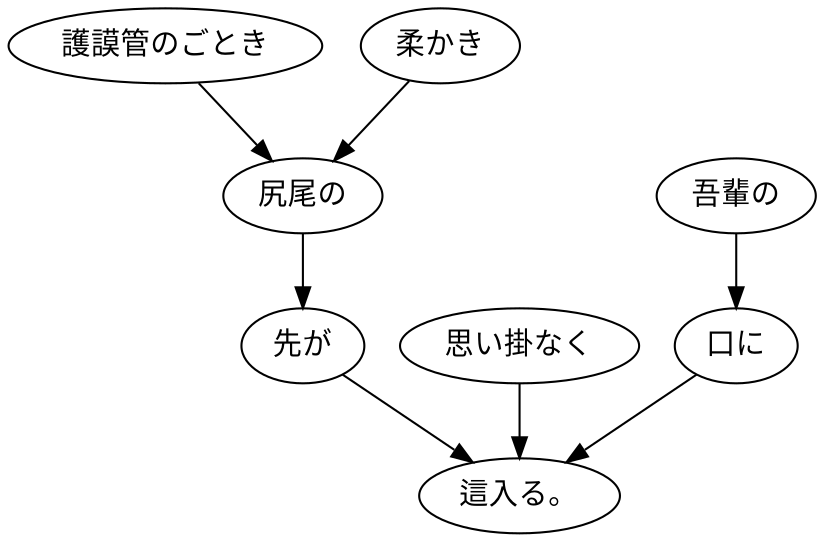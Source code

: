 digraph graph3330 {
	node0 [label="護謨管のごとき"];
	node1 [label="柔かき"];
	node2 [label="尻尾の"];
	node3 [label="先が"];
	node4 [label="思い掛なく"];
	node5 [label="吾輩の"];
	node6 [label="口に"];
	node7 [label="這入る。"];
	node0 -> node2;
	node1 -> node2;
	node2 -> node3;
	node3 -> node7;
	node4 -> node7;
	node5 -> node6;
	node6 -> node7;
}
